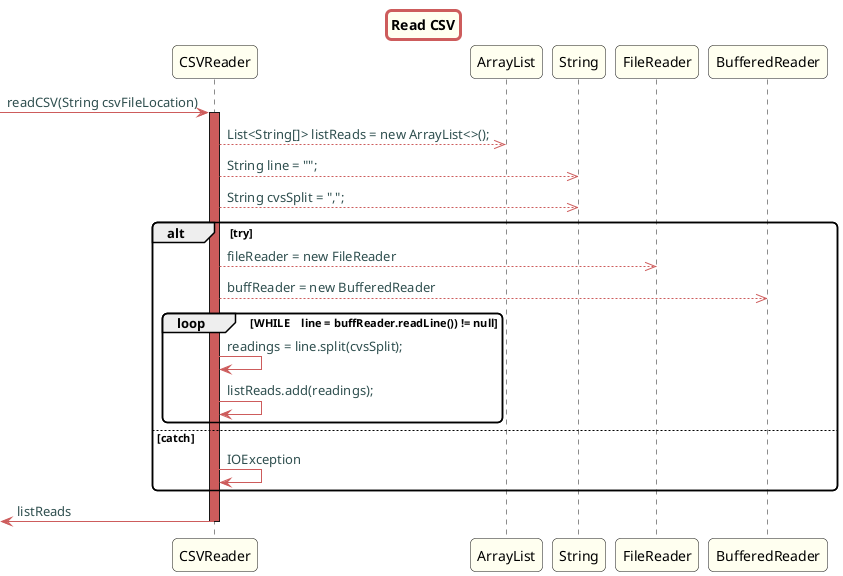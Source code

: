 @startuml

title Read CSV

skinparam titleBorderRoundCorner 10
skinparam titleBorderThickness 3
skinparam titleBorderColor indianred
skinparam titleBackgroundColor ivory
skinparam FontName quicksand

skinparam actor {
  BorderColor indianred
  }

skinparam sequence {
  LifeLineBackgroundColor indianred
  ParticipantBackgroundColor ivory
}

skinparam roundcorner 10

skinparam component {
  arrowThickness 1
  ArrowFontName Verdana
  ArrowColor indianred
  ArrowFontColor darkslategrey
}




-> CSVReader: readCSV(String csvFileLocation)
activate CSVReader
CSVReader -->> ArrayList: List<String[]> listReads = new ArrayList<>();
CSVReader -->> String: String line = "";
CSVReader -->> String: String cvsSplit = ",";
alt try
CSVReader -->> FileReader: fileReader = new FileReader
CSVReader -->> BufferedReader: buffReader = new BufferedReader
loop  WHILE    line = buffReader.readLine()) != null
CSVReader -> CSVReader:readings = line.split(cvsSplit);
CSVReader -> CSVReader:listReads.add(readings);
end

else catch
CSVReader -> CSVReader: IOException

end
<- CSVReader: listReads
deactivate CSVReader
@enduml